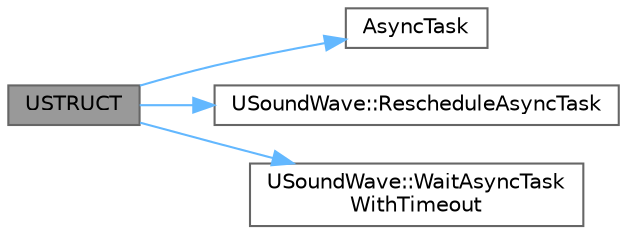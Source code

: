 digraph "USTRUCT"
{
 // INTERACTIVE_SVG=YES
 // LATEX_PDF_SIZE
  bgcolor="transparent";
  edge [fontname=Helvetica,fontsize=10,labelfontname=Helvetica,labelfontsize=10];
  node [fontname=Helvetica,fontsize=10,shape=box,height=0.2,width=0.4];
  rankdir="LR";
  Node1 [id="Node000001",label="USTRUCT",height=0.2,width=0.4,color="gray40", fillcolor="grey60", style="filled", fontcolor="black",tooltip="Platform-specific data used streaming audio at runtime."];
  Node1 -> Node2 [id="edge1_Node000001_Node000002",color="steelblue1",style="solid",tooltip=" "];
  Node2 [id="Node000002",label="AsyncTask",height=0.2,width=0.4,color="grey40", fillcolor="white", style="filled",URL="$d7/ddf/Async_8h.html#af3f76dd19cc62493372e2036f155d99b",tooltip="Convenience function for executing code asynchronously on the Task Graph."];
  Node1 -> Node3 [id="edge2_Node000001_Node000003",color="steelblue1",style="solid",tooltip=" "];
  Node3 [id="Node000003",label="USoundWave::RescheduleAsyncTask",height=0.2,width=0.4,color="grey40", fillcolor="white", style="filled",URL="$d9/db4/classUSoundWave.html#aed5f05fb5202c94cee754e555299bbe3",tooltip="Utility function used internally to change task priority while maintaining thread-safety."];
  Node1 -> Node4 [id="edge3_Node000001_Node000004",color="steelblue1",style="solid",tooltip=" "];
  Node4 [id="Node000004",label="USoundWave::WaitAsyncTask\lWithTimeout",height=0.2,width=0.4,color="grey40", fillcolor="white", style="filled",URL="$d9/db4/classUSoundWave.html#aa76355a68f72f258ae6c63d1fcda81d1",tooltip="Utility function used internally to wait or poll a task while maintaining thread-safety."];
}
